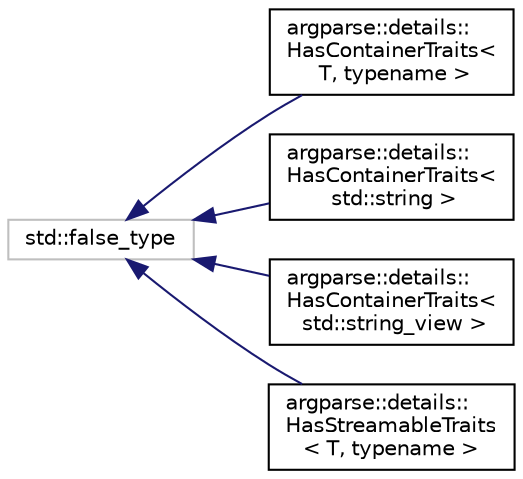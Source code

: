 digraph "Graphical Class Hierarchy"
{
 // LATEX_PDF_SIZE
  edge [fontname="Helvetica",fontsize="10",labelfontname="Helvetica",labelfontsize="10"];
  node [fontname="Helvetica",fontsize="10",shape=record];
  rankdir="LR";
  Node16 [label="std::false_type",height=0.2,width=0.4,color="grey75", fillcolor="white", style="filled",tooltip=" "];
  Node16 -> Node0 [dir="back",color="midnightblue",fontsize="10",style="solid",fontname="Helvetica"];
  Node0 [label="argparse::details::\lHasContainerTraits\<\l T, typename \>",height=0.2,width=0.4,color="black", fillcolor="white", style="filled",URL="$structargparse_1_1details_1_1HasContainerTraits.html",tooltip=" "];
  Node16 -> Node18 [dir="back",color="midnightblue",fontsize="10",style="solid",fontname="Helvetica"];
  Node18 [label="argparse::details::\lHasContainerTraits\<\l std::string \>",height=0.2,width=0.4,color="black", fillcolor="white", style="filled",URL="$structargparse_1_1details_1_1HasContainerTraits_3_01std_1_1string_01_4.html",tooltip=" "];
  Node16 -> Node19 [dir="back",color="midnightblue",fontsize="10",style="solid",fontname="Helvetica"];
  Node19 [label="argparse::details::\lHasContainerTraits\<\l std::string_view \>",height=0.2,width=0.4,color="black", fillcolor="white", style="filled",URL="$structargparse_1_1details_1_1HasContainerTraits_3_01std_1_1string__view_01_4.html",tooltip=" "];
  Node16 -> Node20 [dir="back",color="midnightblue",fontsize="10",style="solid",fontname="Helvetica"];
  Node20 [label="argparse::details::\lHasStreamableTraits\l\< T, typename \>",height=0.2,width=0.4,color="black", fillcolor="white", style="filled",URL="$structargparse_1_1details_1_1HasStreamableTraits.html",tooltip=" "];
}
